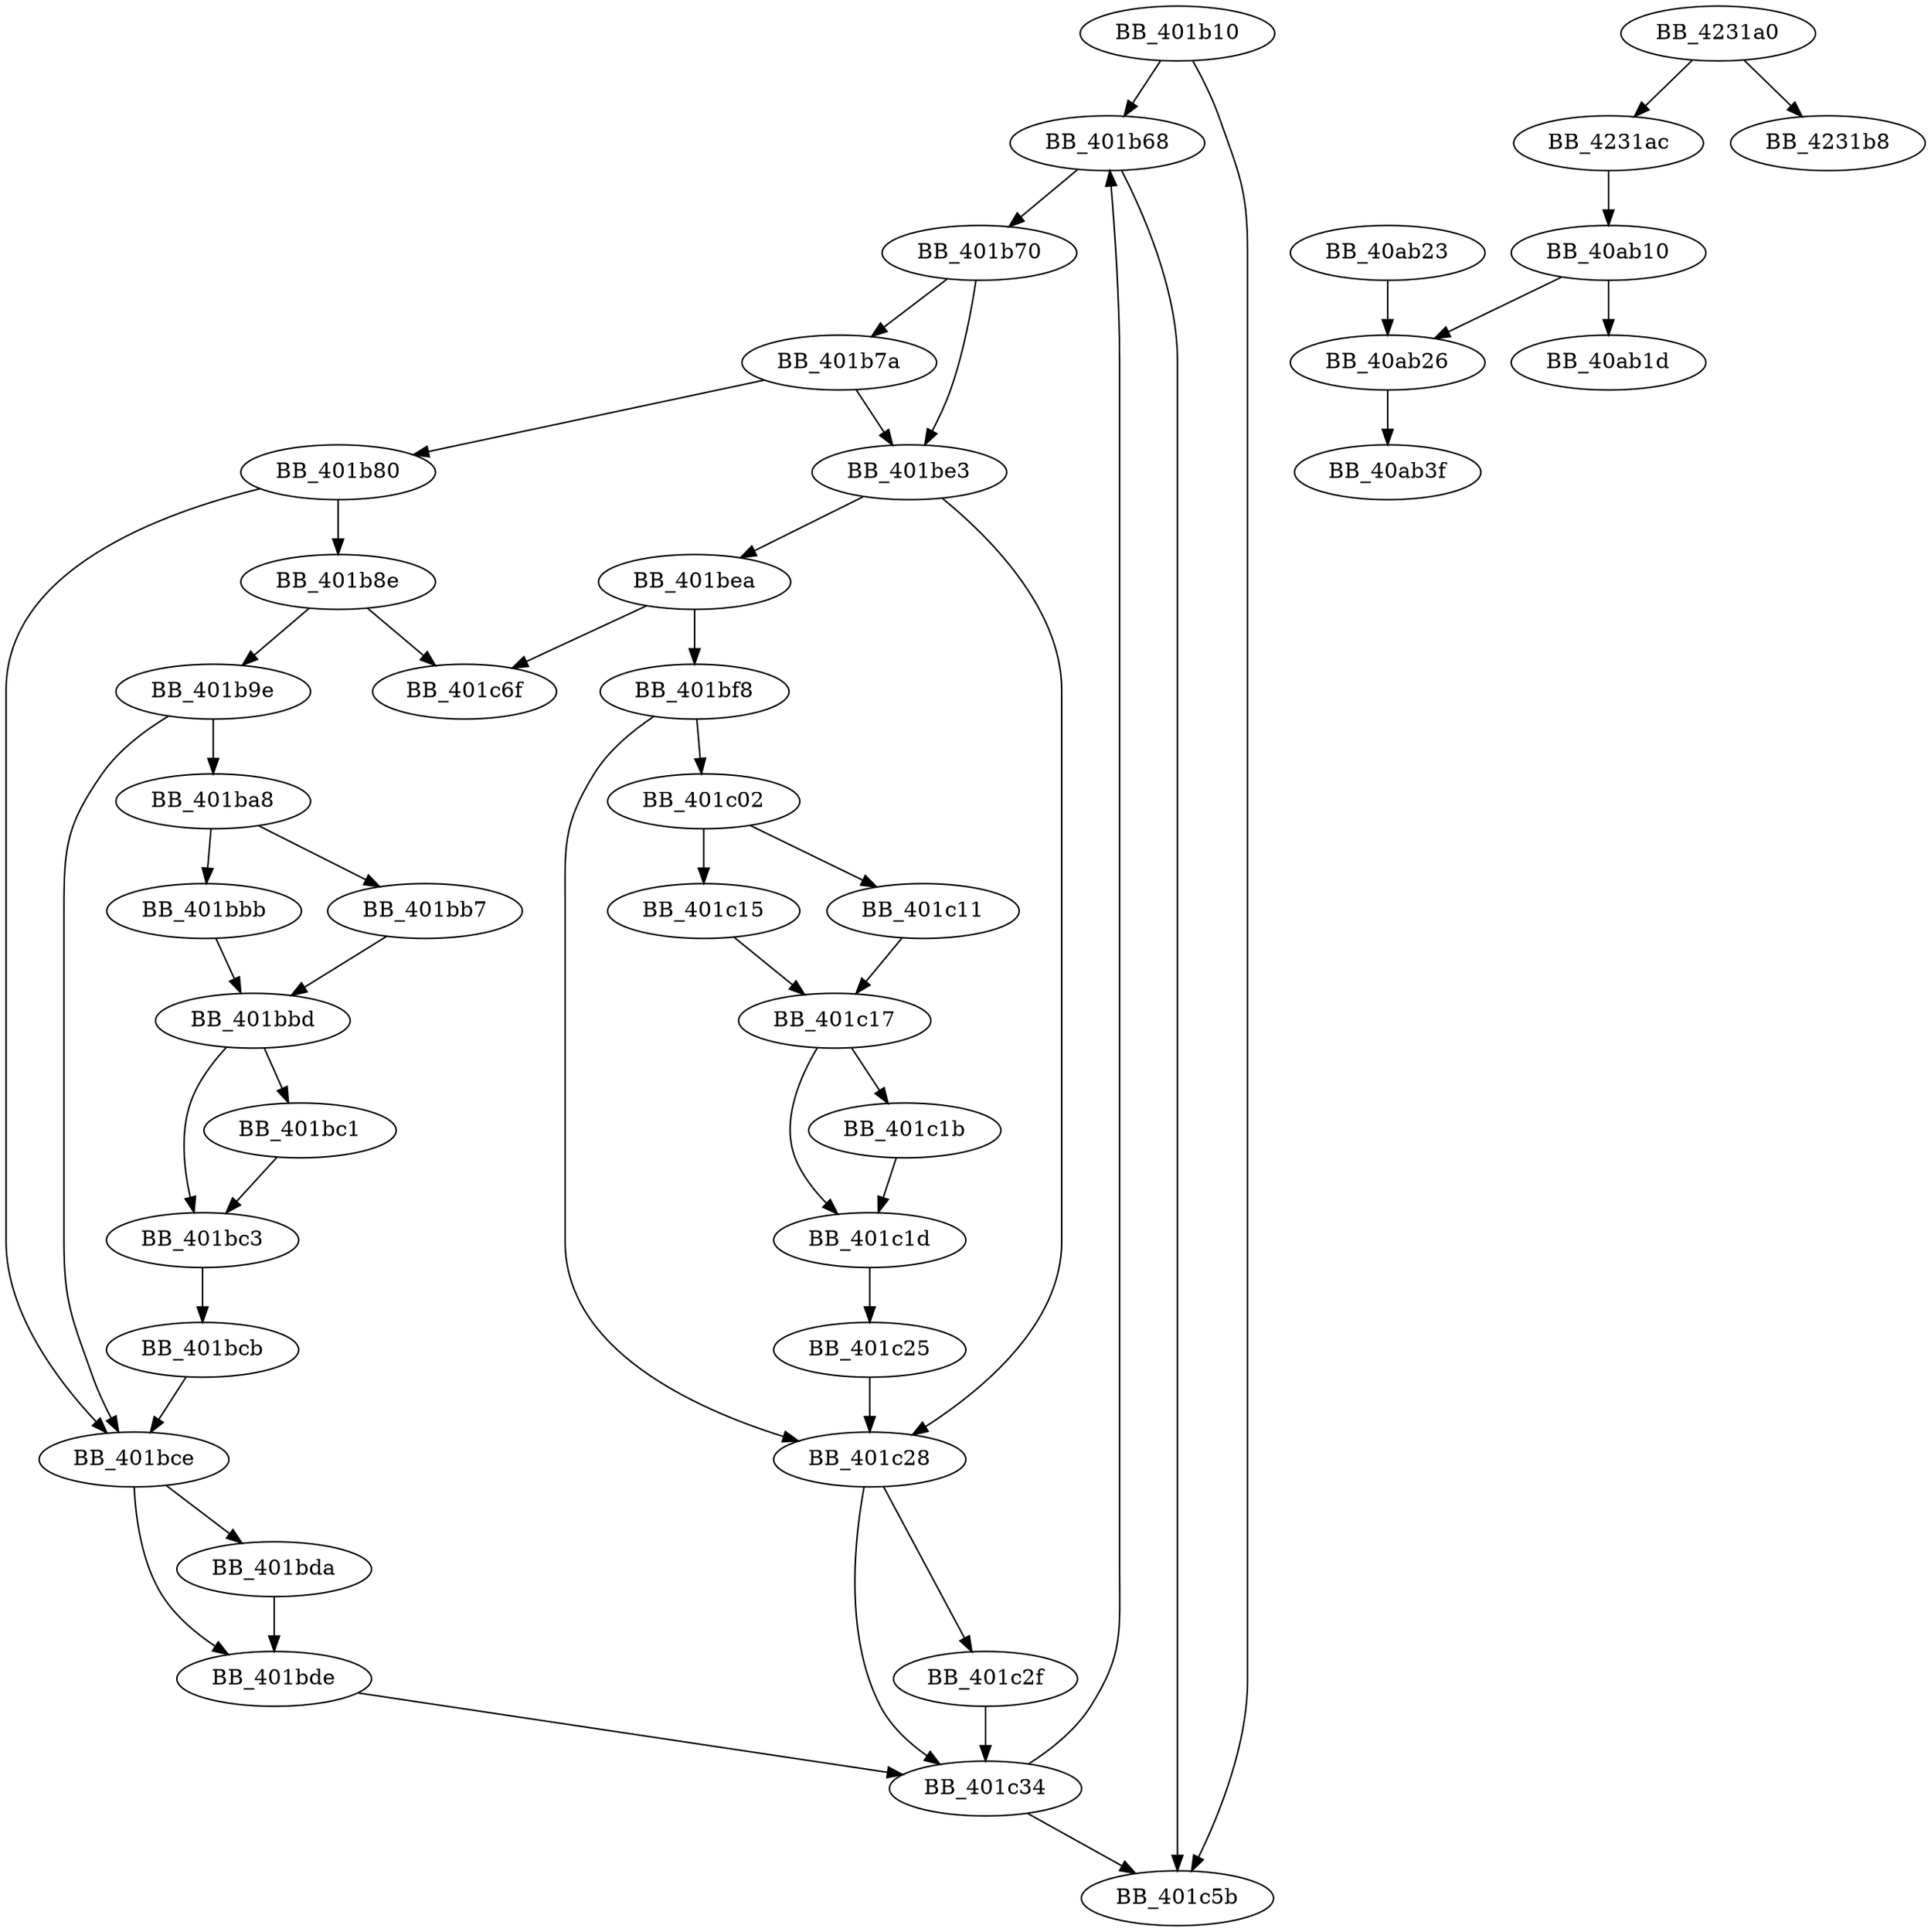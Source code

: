 DiGraph sub_401B10{
BB_401b10->BB_401b68
BB_401b10->BB_401c5b
BB_401b68->BB_401b70
BB_401b68->BB_401c5b
BB_401b70->BB_401b7a
BB_401b70->BB_401be3
BB_401b7a->BB_401b80
BB_401b7a->BB_401be3
BB_401b80->BB_401b8e
BB_401b80->BB_401bce
BB_401b8e->BB_401b9e
BB_401b8e->BB_401c6f
BB_401b9e->BB_401ba8
BB_401b9e->BB_401bce
BB_401ba8->BB_401bb7
BB_401ba8->BB_401bbb
BB_401bb7->BB_401bbd
BB_401bbb->BB_401bbd
BB_401bbd->BB_401bc1
BB_401bbd->BB_401bc3
BB_401bc1->BB_401bc3
BB_401bc3->BB_401bcb
BB_401bcb->BB_401bce
BB_401bce->BB_401bda
BB_401bce->BB_401bde
BB_401bda->BB_401bde
BB_401bde->BB_401c34
BB_401be3->BB_401bea
BB_401be3->BB_401c28
BB_401bea->BB_401bf8
BB_401bea->BB_401c6f
BB_401bf8->BB_401c02
BB_401bf8->BB_401c28
BB_401c02->BB_401c11
BB_401c02->BB_401c15
BB_401c11->BB_401c17
BB_401c15->BB_401c17
BB_401c17->BB_401c1b
BB_401c17->BB_401c1d
BB_401c1b->BB_401c1d
BB_401c1d->BB_401c25
BB_401c25->BB_401c28
BB_401c28->BB_401c2f
BB_401c28->BB_401c34
BB_401c2f->BB_401c34
BB_401c34->BB_401b68
BB_401c34->BB_401c5b
BB_40ab10->BB_40ab1d
BB_40ab10->BB_40ab26
BB_40ab23->BB_40ab26
BB_40ab26->BB_40ab3f
BB_4231a0->BB_4231ac
BB_4231a0->BB_4231b8
BB_4231ac->BB_40ab10
}
